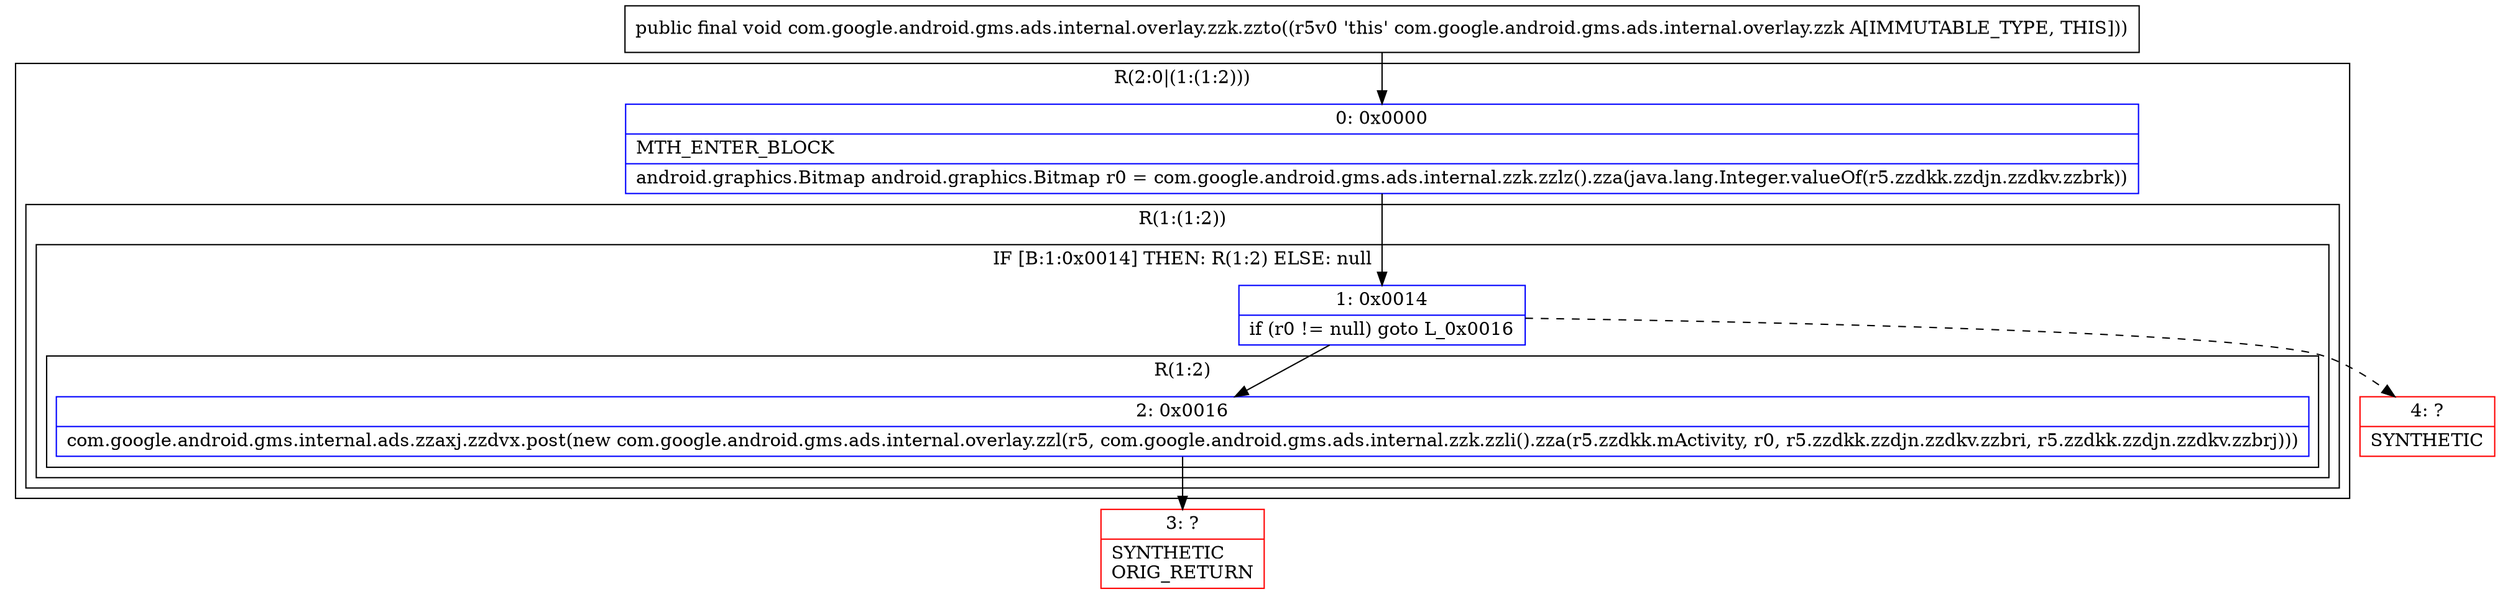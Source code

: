 digraph "CFG forcom.google.android.gms.ads.internal.overlay.zzk.zzto()V" {
subgraph cluster_Region_902246606 {
label = "R(2:0|(1:(1:2)))";
node [shape=record,color=blue];
Node_0 [shape=record,label="{0\:\ 0x0000|MTH_ENTER_BLOCK\l|android.graphics.Bitmap android.graphics.Bitmap r0 = com.google.android.gms.ads.internal.zzk.zzlz().zza(java.lang.Integer.valueOf(r5.zzdkk.zzdjn.zzdkv.zzbrk))\l}"];
subgraph cluster_Region_1046545248 {
label = "R(1:(1:2))";
node [shape=record,color=blue];
subgraph cluster_IfRegion_2028957309 {
label = "IF [B:1:0x0014] THEN: R(1:2) ELSE: null";
node [shape=record,color=blue];
Node_1 [shape=record,label="{1\:\ 0x0014|if (r0 != null) goto L_0x0016\l}"];
subgraph cluster_Region_485215804 {
label = "R(1:2)";
node [shape=record,color=blue];
Node_2 [shape=record,label="{2\:\ 0x0016|com.google.android.gms.internal.ads.zzaxj.zzdvx.post(new com.google.android.gms.ads.internal.overlay.zzl(r5, com.google.android.gms.ads.internal.zzk.zzli().zza(r5.zzdkk.mActivity, r0, r5.zzdkk.zzdjn.zzdkv.zzbri, r5.zzdkk.zzdjn.zzdkv.zzbrj)))\l}"];
}
}
}
}
Node_3 [shape=record,color=red,label="{3\:\ ?|SYNTHETIC\lORIG_RETURN\l}"];
Node_4 [shape=record,color=red,label="{4\:\ ?|SYNTHETIC\l}"];
MethodNode[shape=record,label="{public final void com.google.android.gms.ads.internal.overlay.zzk.zzto((r5v0 'this' com.google.android.gms.ads.internal.overlay.zzk A[IMMUTABLE_TYPE, THIS])) }"];
MethodNode -> Node_0;
Node_0 -> Node_1;
Node_1 -> Node_2;
Node_1 -> Node_4[style=dashed];
Node_2 -> Node_3;
}


